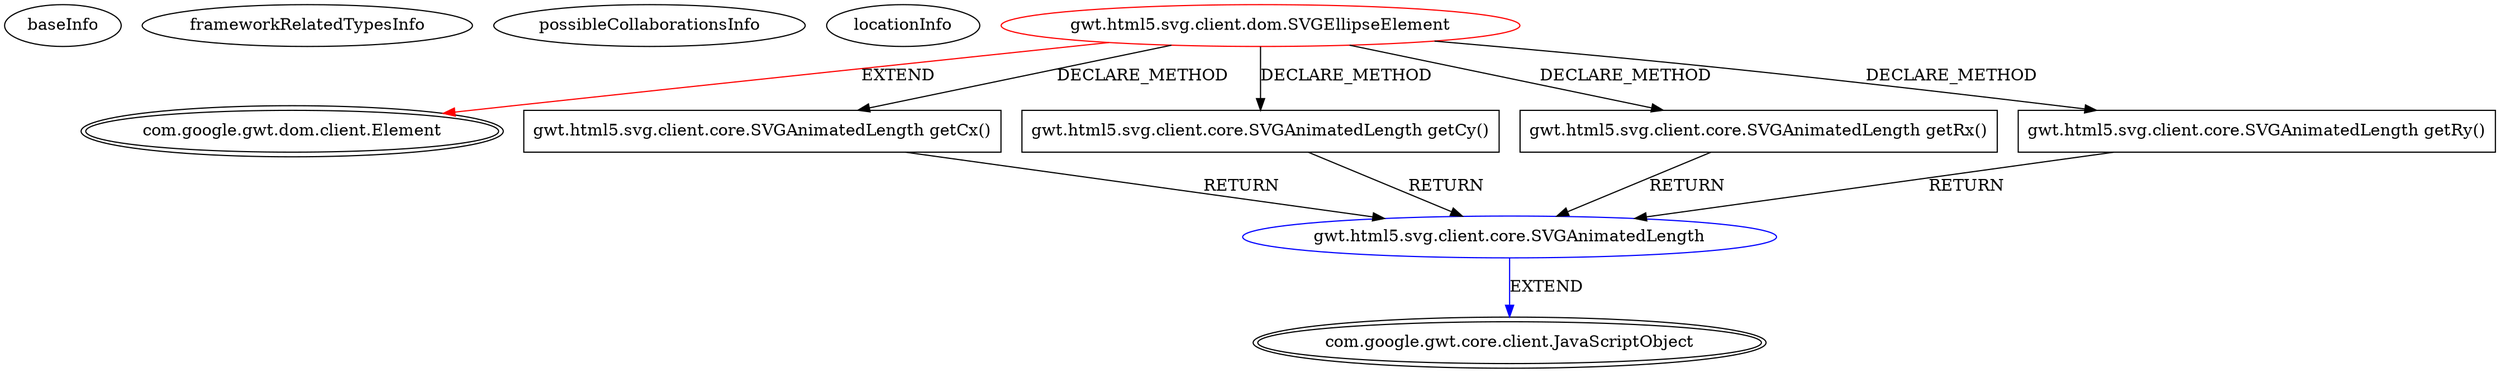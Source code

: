 digraph {
baseInfo[graphId=3835,category="extension_graph",isAnonymous=false,possibleRelation=true]
frameworkRelatedTypesInfo[0="com.google.gwt.dom.client.Element"]
possibleCollaborationsInfo[0="3835~CLIENT_METHOD_DECLARATION-RETURN_TYPE-CLIENT_METHOD_DECLARATION-RETURN_TYPE-CLIENT_METHOD_DECLARATION-RETURN_TYPE-CLIENT_METHOD_DECLARATION-RETURN_TYPE-~com.google.gwt.dom.client.Element ~com.google.gwt.core.client.JavaScriptObject ~false~false"]
locationInfo[projectName="mguiral-GwtSvgLib",filePath="/mguiral-GwtSvgLib/GwtSvgLib-master/src/gwt/html5/svg/client/dom/SVGEllipseElement.java",contextSignature="SVGEllipseElement",graphId="3835"]
0[label="gwt.html5.svg.client.dom.SVGEllipseElement",vertexType="ROOT_CLIENT_CLASS_DECLARATION",isFrameworkType=false,color=red]
1[label="com.google.gwt.dom.client.Element",vertexType="FRAMEWORK_CLASS_TYPE",isFrameworkType=true,peripheries=2]
7[label="gwt.html5.svg.client.core.SVGAnimatedLength getCx()",vertexType="CLIENT_METHOD_DECLARATION",isFrameworkType=false,shape=box]
8[label="gwt.html5.svg.client.core.SVGAnimatedLength",vertexType="REFERENCE_CLIENT_CLASS_DECLARATION",isFrameworkType=false,color=blue]
9[label="com.google.gwt.core.client.JavaScriptObject",vertexType="FRAMEWORK_CLASS_TYPE",isFrameworkType=true,peripheries=2]
10[label="gwt.html5.svg.client.core.SVGAnimatedLength getCy()",vertexType="CLIENT_METHOD_DECLARATION",isFrameworkType=false,shape=box]
12[label="gwt.html5.svg.client.core.SVGAnimatedLength getRx()",vertexType="CLIENT_METHOD_DECLARATION",isFrameworkType=false,shape=box]
14[label="gwt.html5.svg.client.core.SVGAnimatedLength getRy()",vertexType="CLIENT_METHOD_DECLARATION",isFrameworkType=false,shape=box]
0->1[label="EXTEND",color=red]
0->7[label="DECLARE_METHOD"]
8->9[label="EXTEND",color=blue]
7->8[label="RETURN"]
0->10[label="DECLARE_METHOD"]
10->8[label="RETURN"]
0->12[label="DECLARE_METHOD"]
12->8[label="RETURN"]
0->14[label="DECLARE_METHOD"]
14->8[label="RETURN"]
}
